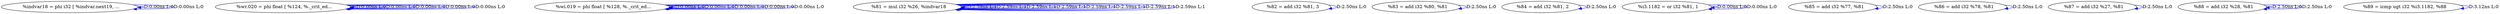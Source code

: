 digraph {
Node0x2ee7fe0[label="  %indvar18 = phi i32 [ %indvar.next19, ..."];
Node0x2ee7fe0 -> Node0x2ee7fe0[label="D:0.00ns L:0",color=blue];
Node0x2ee7fe0 -> Node0x2ee7fe0[label="D:0.00ns L:0",color=blue];
Node0x2ee80c0[label="  %wr.020 = phi float [ %124, %._crit_ed..."];
Node0x2ee80c0 -> Node0x2ee80c0[label="D:0.00ns L:0",color=blue];
Node0x2ee80c0 -> Node0x2ee80c0[label="D:0.00ns L:0",color=blue];
Node0x2ee80c0 -> Node0x2ee80c0[label="D:0.00ns L:0",color=blue];
Node0x2ee80c0 -> Node0x2ee80c0[label="D:0.00ns L:0",color=blue];
Node0x2ee80c0 -> Node0x2ee80c0[label="D:0.00ns L:0",color=blue];
Node0x2ee81a0[label="  %wi.019 = phi float [ %128, %._crit_ed..."];
Node0x2ee81a0 -> Node0x2ee81a0[label="D:0.00ns L:0",color=blue];
Node0x2ee81a0 -> Node0x2ee81a0[label="D:0.00ns L:0",color=blue];
Node0x2ee81a0 -> Node0x2ee81a0[label="D:0.00ns L:0",color=blue];
Node0x2ee81a0 -> Node0x2ee81a0[label="D:0.00ns L:0",color=blue];
Node0x2ee81a0 -> Node0x2ee81a0[label="D:0.00ns L:0",color=blue];
Node0x2ee8280[label="  %81 = mul i32 %26, %indvar18"];
Node0x2ee8280 -> Node0x2ee8280[label="D:2.59ns L:1",color=blue];
Node0x2ee8280 -> Node0x2ee8280[label="D:2.59ns L:1",color=blue];
Node0x2ee8280 -> Node0x2ee8280[label="D:2.59ns L:1",color=blue];
Node0x2ee8280 -> Node0x2ee8280[label="D:2.59ns L:1",color=blue];
Node0x2ee8280 -> Node0x2ee8280[label="D:2.59ns L:1",color=blue];
Node0x2ee8280 -> Node0x2ee8280[label="D:2.59ns L:1",color=blue];
Node0x2ee8280 -> Node0x2ee8280[label="D:2.59ns L:1",color=blue];
Node0x2ee8280 -> Node0x2ee8280[label="D:2.59ns L:1",color=blue];
Node0x2ee8360[label="  %82 = add i32 %81, 3"];
Node0x2ee8360 -> Node0x2ee8360[label="D:2.50ns L:0",color=blue];
Node0x2ee8440[label="  %83 = add i32 %80, %81"];
Node0x2ee8440 -> Node0x2ee8440[label="D:2.50ns L:0",color=blue];
Node0x2ee8520[label="  %84 = add i32 %81, 2"];
Node0x2ee8520 -> Node0x2ee8520[label="D:2.50ns L:0",color=blue];
Node0x2ee8600[label="  %i3.1182 = or i32 %81, 1"];
Node0x2ee8600 -> Node0x2ee8600[label="D:0.00ns L:0",color=blue];
Node0x2ee8600 -> Node0x2ee8600[label="D:0.00ns L:0",color=blue];
Node0x2ee86e0[label="  %85 = add i32 %77, %81"];
Node0x2ee86e0 -> Node0x2ee86e0[label="D:2.50ns L:0",color=blue];
Node0x2ee87c0[label="  %86 = add i32 %78, %81"];
Node0x2ee87c0 -> Node0x2ee87c0[label="D:2.50ns L:0",color=blue];
Node0x2ee88a0[label="  %87 = add i32 %27, %81"];
Node0x2ee88a0 -> Node0x2ee88a0[label="D:2.50ns L:0",color=blue];
Node0x2ee8980[label="  %88 = add i32 %28, %81"];
Node0x2ee8980 -> Node0x2ee8980[label="D:2.50ns L:0",color=blue];
Node0x2ee8980 -> Node0x2ee8980[label="D:2.50ns L:0",color=blue];
Node0x2ee8a60[label="  %89 = icmp ugt i32 %i3.1182, %88"];
Node0x2ee8a60 -> Node0x2ee8a60[label="D:3.12ns L:0",color=blue];
}
